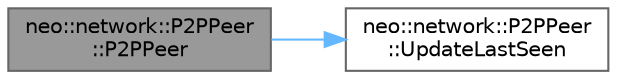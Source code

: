 digraph "neo::network::P2PPeer::P2PPeer"
{
 // LATEX_PDF_SIZE
  bgcolor="transparent";
  edge [fontname=Helvetica,fontsize=10,labelfontname=Helvetica,labelfontsize=10];
  node [fontname=Helvetica,fontsize=10,shape=box,height=0.2,width=0.4];
  rankdir="LR";
  Node1 [id="Node000001",label="neo::network::P2PPeer\l::P2PPeer",height=0.2,width=0.4,color="gray40", fillcolor="grey60", style="filled", fontcolor="black",tooltip="Constructs a P2PPeer."];
  Node1 -> Node2 [id="edge1_Node000001_Node000002",color="steelblue1",style="solid",tooltip=" "];
  Node2 [id="Node000002",label="neo::network::P2PPeer\l::UpdateLastSeen",height=0.2,width=0.4,color="grey40", fillcolor="white", style="filled",URL="$classneo_1_1network_1_1_p2_p_peer.html#ac7569bc02320fc95382617e398bb16e1",tooltip="Updates the last seen time."];
}
